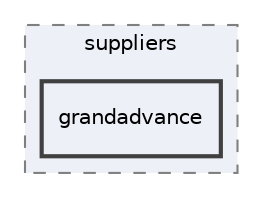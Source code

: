 digraph "C:/Users/user/OneDrive/REPOS/DavidkaBenAvraham/Katia/Aluf/suppliers/grandadvance"
{
 // LATEX_PDF_SIZE
  edge [fontname="Helvetica",fontsize="10",labelfontname="Helvetica",labelfontsize="10"];
  node [fontname="Helvetica",fontsize="10",shape=record];
  compound=true
  subgraph clusterdir_1ff1e441173a3b5e188489da0ab0ef5b {
    graph [ bgcolor="#edf0f7", pencolor="grey50", style="filled,dashed,", label="suppliers", fontname="Helvetica", fontsize="10", URL="dir_1ff1e441173a3b5e188489da0ab0ef5b.html"]
  dir_973f38c4ec0b1ad4229576070e47c31b [shape=box, label="grandadvance", style="filled,bold,", fillcolor="#edf0f7", color="grey25", URL="dir_973f38c4ec0b1ad4229576070e47c31b.html"];
  }
}
